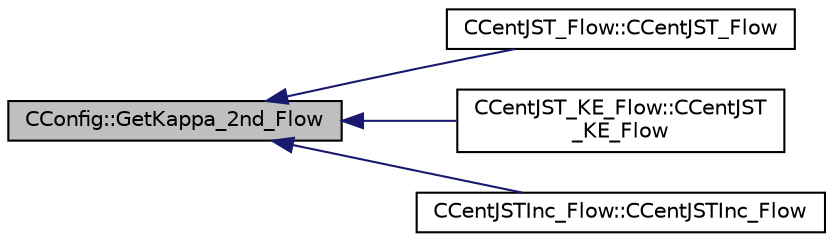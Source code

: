 digraph "CConfig::GetKappa_2nd_Flow"
{
  edge [fontname="Helvetica",fontsize="10",labelfontname="Helvetica",labelfontsize="10"];
  node [fontname="Helvetica",fontsize="10",shape=record];
  rankdir="LR";
  Node4572 [label="CConfig::GetKappa_2nd_Flow",height=0.2,width=0.4,color="black", fillcolor="grey75", style="filled", fontcolor="black"];
  Node4572 -> Node4573 [dir="back",color="midnightblue",fontsize="10",style="solid",fontname="Helvetica"];
  Node4573 [label="CCentJST_Flow::CCentJST_Flow",height=0.2,width=0.4,color="black", fillcolor="white", style="filled",URL="$class_c_cent_j_s_t___flow.html#a4620a5d324ade91a896b42e91f72caa4",tooltip="Constructor of the class. "];
  Node4572 -> Node4574 [dir="back",color="midnightblue",fontsize="10",style="solid",fontname="Helvetica"];
  Node4574 [label="CCentJST_KE_Flow::CCentJST\l_KE_Flow",height=0.2,width=0.4,color="black", fillcolor="white", style="filled",URL="$class_c_cent_j_s_t___k_e___flow.html#a425004a5300023939981f1420cd1aafd",tooltip="Constructor of the class. "];
  Node4572 -> Node4575 [dir="back",color="midnightblue",fontsize="10",style="solid",fontname="Helvetica"];
  Node4575 [label="CCentJSTInc_Flow::CCentJSTInc_Flow",height=0.2,width=0.4,color="black", fillcolor="white", style="filled",URL="$class_c_cent_j_s_t_inc___flow.html#a489f1b4b5f5bf8839191e7949e03591d",tooltip="Constructor of the class. "];
}
